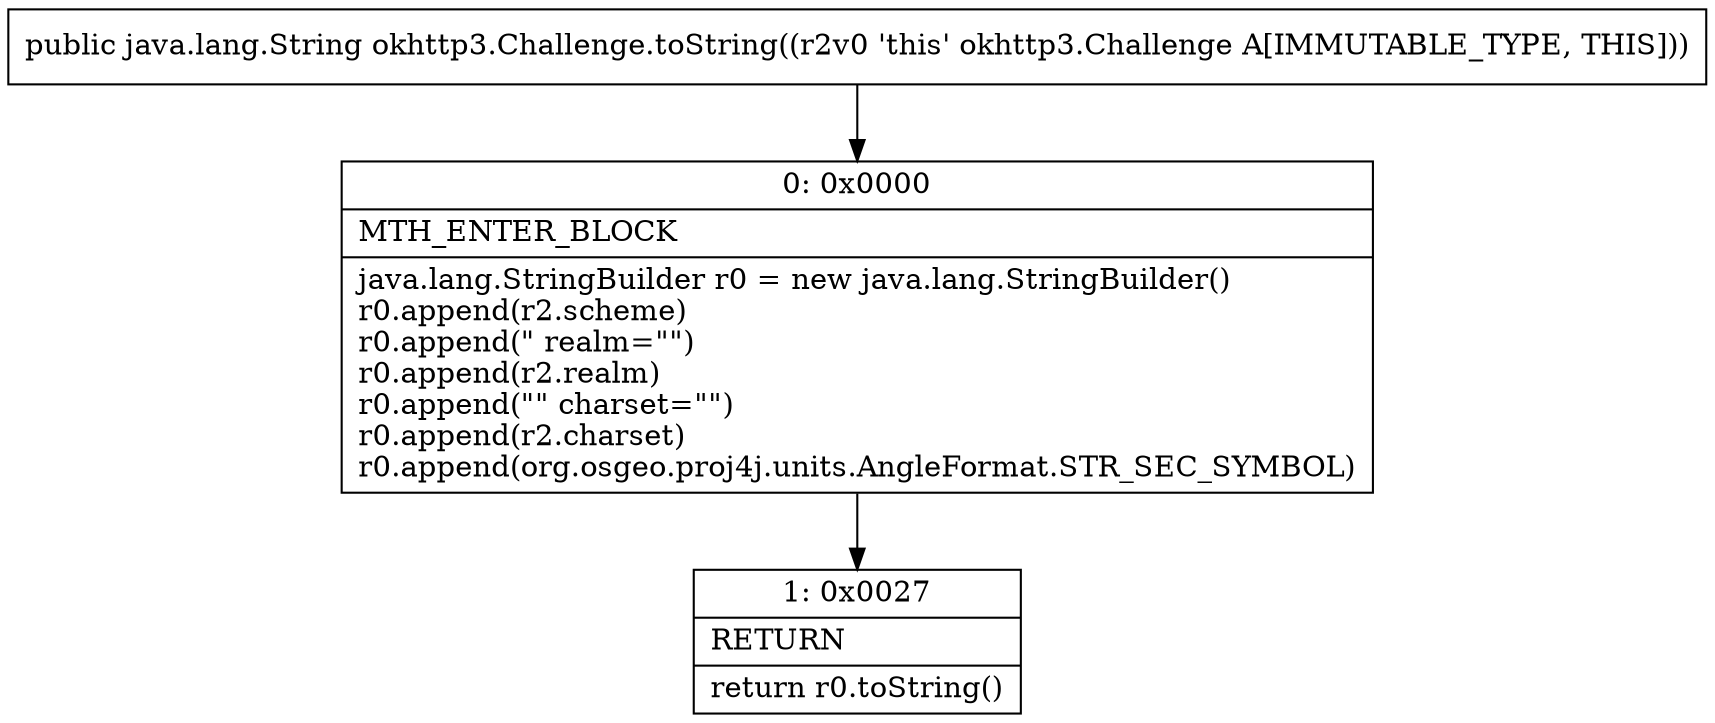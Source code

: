 digraph "CFG forokhttp3.Challenge.toString()Ljava\/lang\/String;" {
Node_0 [shape=record,label="{0\:\ 0x0000|MTH_ENTER_BLOCK\l|java.lang.StringBuilder r0 = new java.lang.StringBuilder()\lr0.append(r2.scheme)\lr0.append(\" realm=\"\")\lr0.append(r2.realm)\lr0.append(\"\" charset=\"\")\lr0.append(r2.charset)\lr0.append(org.osgeo.proj4j.units.AngleFormat.STR_SEC_SYMBOL)\l}"];
Node_1 [shape=record,label="{1\:\ 0x0027|RETURN\l|return r0.toString()\l}"];
MethodNode[shape=record,label="{public java.lang.String okhttp3.Challenge.toString((r2v0 'this' okhttp3.Challenge A[IMMUTABLE_TYPE, THIS])) }"];
MethodNode -> Node_0;
Node_0 -> Node_1;
}

